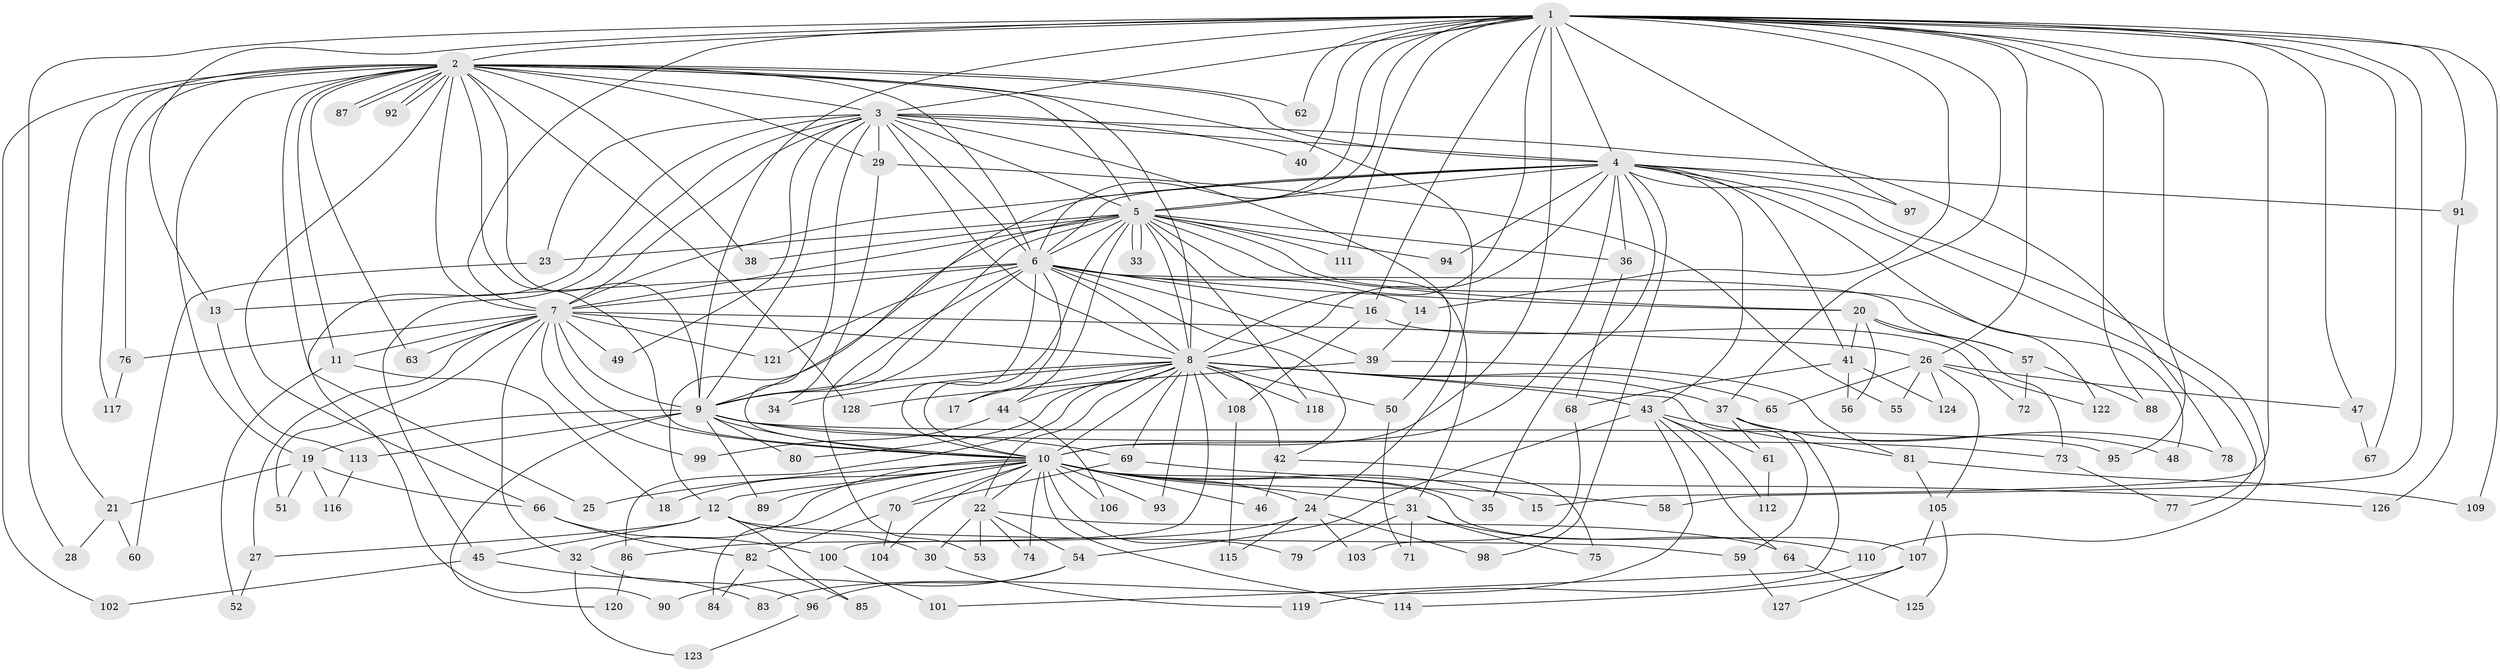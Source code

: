 // Generated by graph-tools (version 1.1) at 2025/49/03/09/25 03:49:30]
// undirected, 128 vertices, 281 edges
graph export_dot {
graph [start="1"]
  node [color=gray90,style=filled];
  1;
  2;
  3;
  4;
  5;
  6;
  7;
  8;
  9;
  10;
  11;
  12;
  13;
  14;
  15;
  16;
  17;
  18;
  19;
  20;
  21;
  22;
  23;
  24;
  25;
  26;
  27;
  28;
  29;
  30;
  31;
  32;
  33;
  34;
  35;
  36;
  37;
  38;
  39;
  40;
  41;
  42;
  43;
  44;
  45;
  46;
  47;
  48;
  49;
  50;
  51;
  52;
  53;
  54;
  55;
  56;
  57;
  58;
  59;
  60;
  61;
  62;
  63;
  64;
  65;
  66;
  67;
  68;
  69;
  70;
  71;
  72;
  73;
  74;
  75;
  76;
  77;
  78;
  79;
  80;
  81;
  82;
  83;
  84;
  85;
  86;
  87;
  88;
  89;
  90;
  91;
  92;
  93;
  94;
  95;
  96;
  97;
  98;
  99;
  100;
  101;
  102;
  103;
  104;
  105;
  106;
  107;
  108;
  109;
  110;
  111;
  112;
  113;
  114;
  115;
  116;
  117;
  118;
  119;
  120;
  121;
  122;
  123;
  124;
  125;
  126;
  127;
  128;
  1 -- 2;
  1 -- 3;
  1 -- 4;
  1 -- 5;
  1 -- 6;
  1 -- 7;
  1 -- 8;
  1 -- 9;
  1 -- 10;
  1 -- 13;
  1 -- 14;
  1 -- 15;
  1 -- 16;
  1 -- 26;
  1 -- 28;
  1 -- 37;
  1 -- 40;
  1 -- 47;
  1 -- 58;
  1 -- 62;
  1 -- 67;
  1 -- 88;
  1 -- 91;
  1 -- 95;
  1 -- 97;
  1 -- 109;
  1 -- 111;
  2 -- 3;
  2 -- 4;
  2 -- 5;
  2 -- 6;
  2 -- 7;
  2 -- 8;
  2 -- 9;
  2 -- 10;
  2 -- 11;
  2 -- 19;
  2 -- 21;
  2 -- 24;
  2 -- 25;
  2 -- 29;
  2 -- 38;
  2 -- 62;
  2 -- 63;
  2 -- 66;
  2 -- 76;
  2 -- 87;
  2 -- 87;
  2 -- 92;
  2 -- 92;
  2 -- 102;
  2 -- 117;
  2 -- 128;
  3 -- 4;
  3 -- 5;
  3 -- 6;
  3 -- 7;
  3 -- 8;
  3 -- 9;
  3 -- 10;
  3 -- 23;
  3 -- 29;
  3 -- 40;
  3 -- 45;
  3 -- 49;
  3 -- 50;
  3 -- 78;
  3 -- 90;
  4 -- 5;
  4 -- 6;
  4 -- 7;
  4 -- 8;
  4 -- 9;
  4 -- 10;
  4 -- 35;
  4 -- 36;
  4 -- 41;
  4 -- 43;
  4 -- 77;
  4 -- 91;
  4 -- 94;
  4 -- 97;
  4 -- 98;
  4 -- 110;
  4 -- 122;
  5 -- 6;
  5 -- 7;
  5 -- 8;
  5 -- 9;
  5 -- 10;
  5 -- 12;
  5 -- 20;
  5 -- 23;
  5 -- 31;
  5 -- 33;
  5 -- 33;
  5 -- 36;
  5 -- 38;
  5 -- 44;
  5 -- 48;
  5 -- 94;
  5 -- 111;
  5 -- 118;
  6 -- 7;
  6 -- 8;
  6 -- 9;
  6 -- 10;
  6 -- 13;
  6 -- 14;
  6 -- 16;
  6 -- 17;
  6 -- 20;
  6 -- 39;
  6 -- 42;
  6 -- 53;
  6 -- 57;
  6 -- 121;
  7 -- 8;
  7 -- 9;
  7 -- 10;
  7 -- 11;
  7 -- 26;
  7 -- 27;
  7 -- 32;
  7 -- 49;
  7 -- 51;
  7 -- 63;
  7 -- 76;
  7 -- 99;
  7 -- 121;
  8 -- 9;
  8 -- 10;
  8 -- 17;
  8 -- 22;
  8 -- 34;
  8 -- 37;
  8 -- 42;
  8 -- 43;
  8 -- 44;
  8 -- 50;
  8 -- 59;
  8 -- 65;
  8 -- 69;
  8 -- 80;
  8 -- 86;
  8 -- 93;
  8 -- 100;
  8 -- 108;
  8 -- 118;
  9 -- 10;
  9 -- 19;
  9 -- 69;
  9 -- 73;
  9 -- 80;
  9 -- 89;
  9 -- 95;
  9 -- 113;
  9 -- 120;
  10 -- 12;
  10 -- 15;
  10 -- 18;
  10 -- 22;
  10 -- 24;
  10 -- 25;
  10 -- 31;
  10 -- 32;
  10 -- 35;
  10 -- 46;
  10 -- 58;
  10 -- 70;
  10 -- 74;
  10 -- 79;
  10 -- 84;
  10 -- 89;
  10 -- 93;
  10 -- 104;
  10 -- 106;
  10 -- 107;
  10 -- 114;
  11 -- 18;
  11 -- 52;
  12 -- 27;
  12 -- 30;
  12 -- 45;
  12 -- 59;
  12 -- 85;
  13 -- 113;
  14 -- 39;
  16 -- 72;
  16 -- 108;
  19 -- 21;
  19 -- 51;
  19 -- 66;
  19 -- 116;
  20 -- 41;
  20 -- 56;
  20 -- 57;
  20 -- 73;
  21 -- 28;
  21 -- 60;
  22 -- 30;
  22 -- 53;
  22 -- 54;
  22 -- 64;
  22 -- 74;
  23 -- 60;
  24 -- 86;
  24 -- 98;
  24 -- 103;
  24 -- 115;
  26 -- 47;
  26 -- 55;
  26 -- 65;
  26 -- 105;
  26 -- 122;
  26 -- 124;
  27 -- 52;
  29 -- 34;
  29 -- 55;
  30 -- 119;
  31 -- 71;
  31 -- 75;
  31 -- 79;
  31 -- 110;
  32 -- 96;
  32 -- 123;
  36 -- 68;
  37 -- 48;
  37 -- 61;
  37 -- 78;
  37 -- 101;
  39 -- 81;
  39 -- 128;
  41 -- 56;
  41 -- 68;
  41 -- 124;
  42 -- 46;
  42 -- 75;
  43 -- 54;
  43 -- 61;
  43 -- 64;
  43 -- 81;
  43 -- 83;
  43 -- 112;
  44 -- 99;
  44 -- 106;
  45 -- 83;
  45 -- 102;
  47 -- 67;
  50 -- 71;
  54 -- 90;
  54 -- 96;
  57 -- 72;
  57 -- 88;
  59 -- 127;
  61 -- 112;
  64 -- 125;
  66 -- 82;
  66 -- 100;
  68 -- 103;
  69 -- 70;
  69 -- 126;
  70 -- 82;
  70 -- 104;
  73 -- 77;
  76 -- 117;
  81 -- 105;
  81 -- 109;
  82 -- 84;
  82 -- 85;
  86 -- 120;
  91 -- 126;
  96 -- 123;
  100 -- 101;
  105 -- 107;
  105 -- 125;
  107 -- 114;
  107 -- 127;
  108 -- 115;
  110 -- 119;
  113 -- 116;
}
